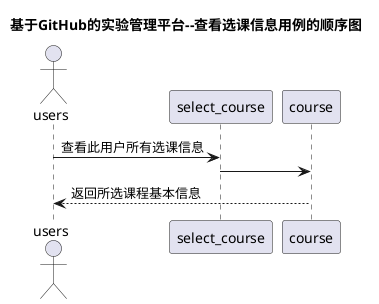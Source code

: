 @startuml
       title 基于GitHub的实验管理平台--查看选课信息用例的顺序图
       actor users
       users -> select_course: 查看此用户所有选课信息
       select_course ->course
       course --> users:返回所选课程基本信息
@enduml